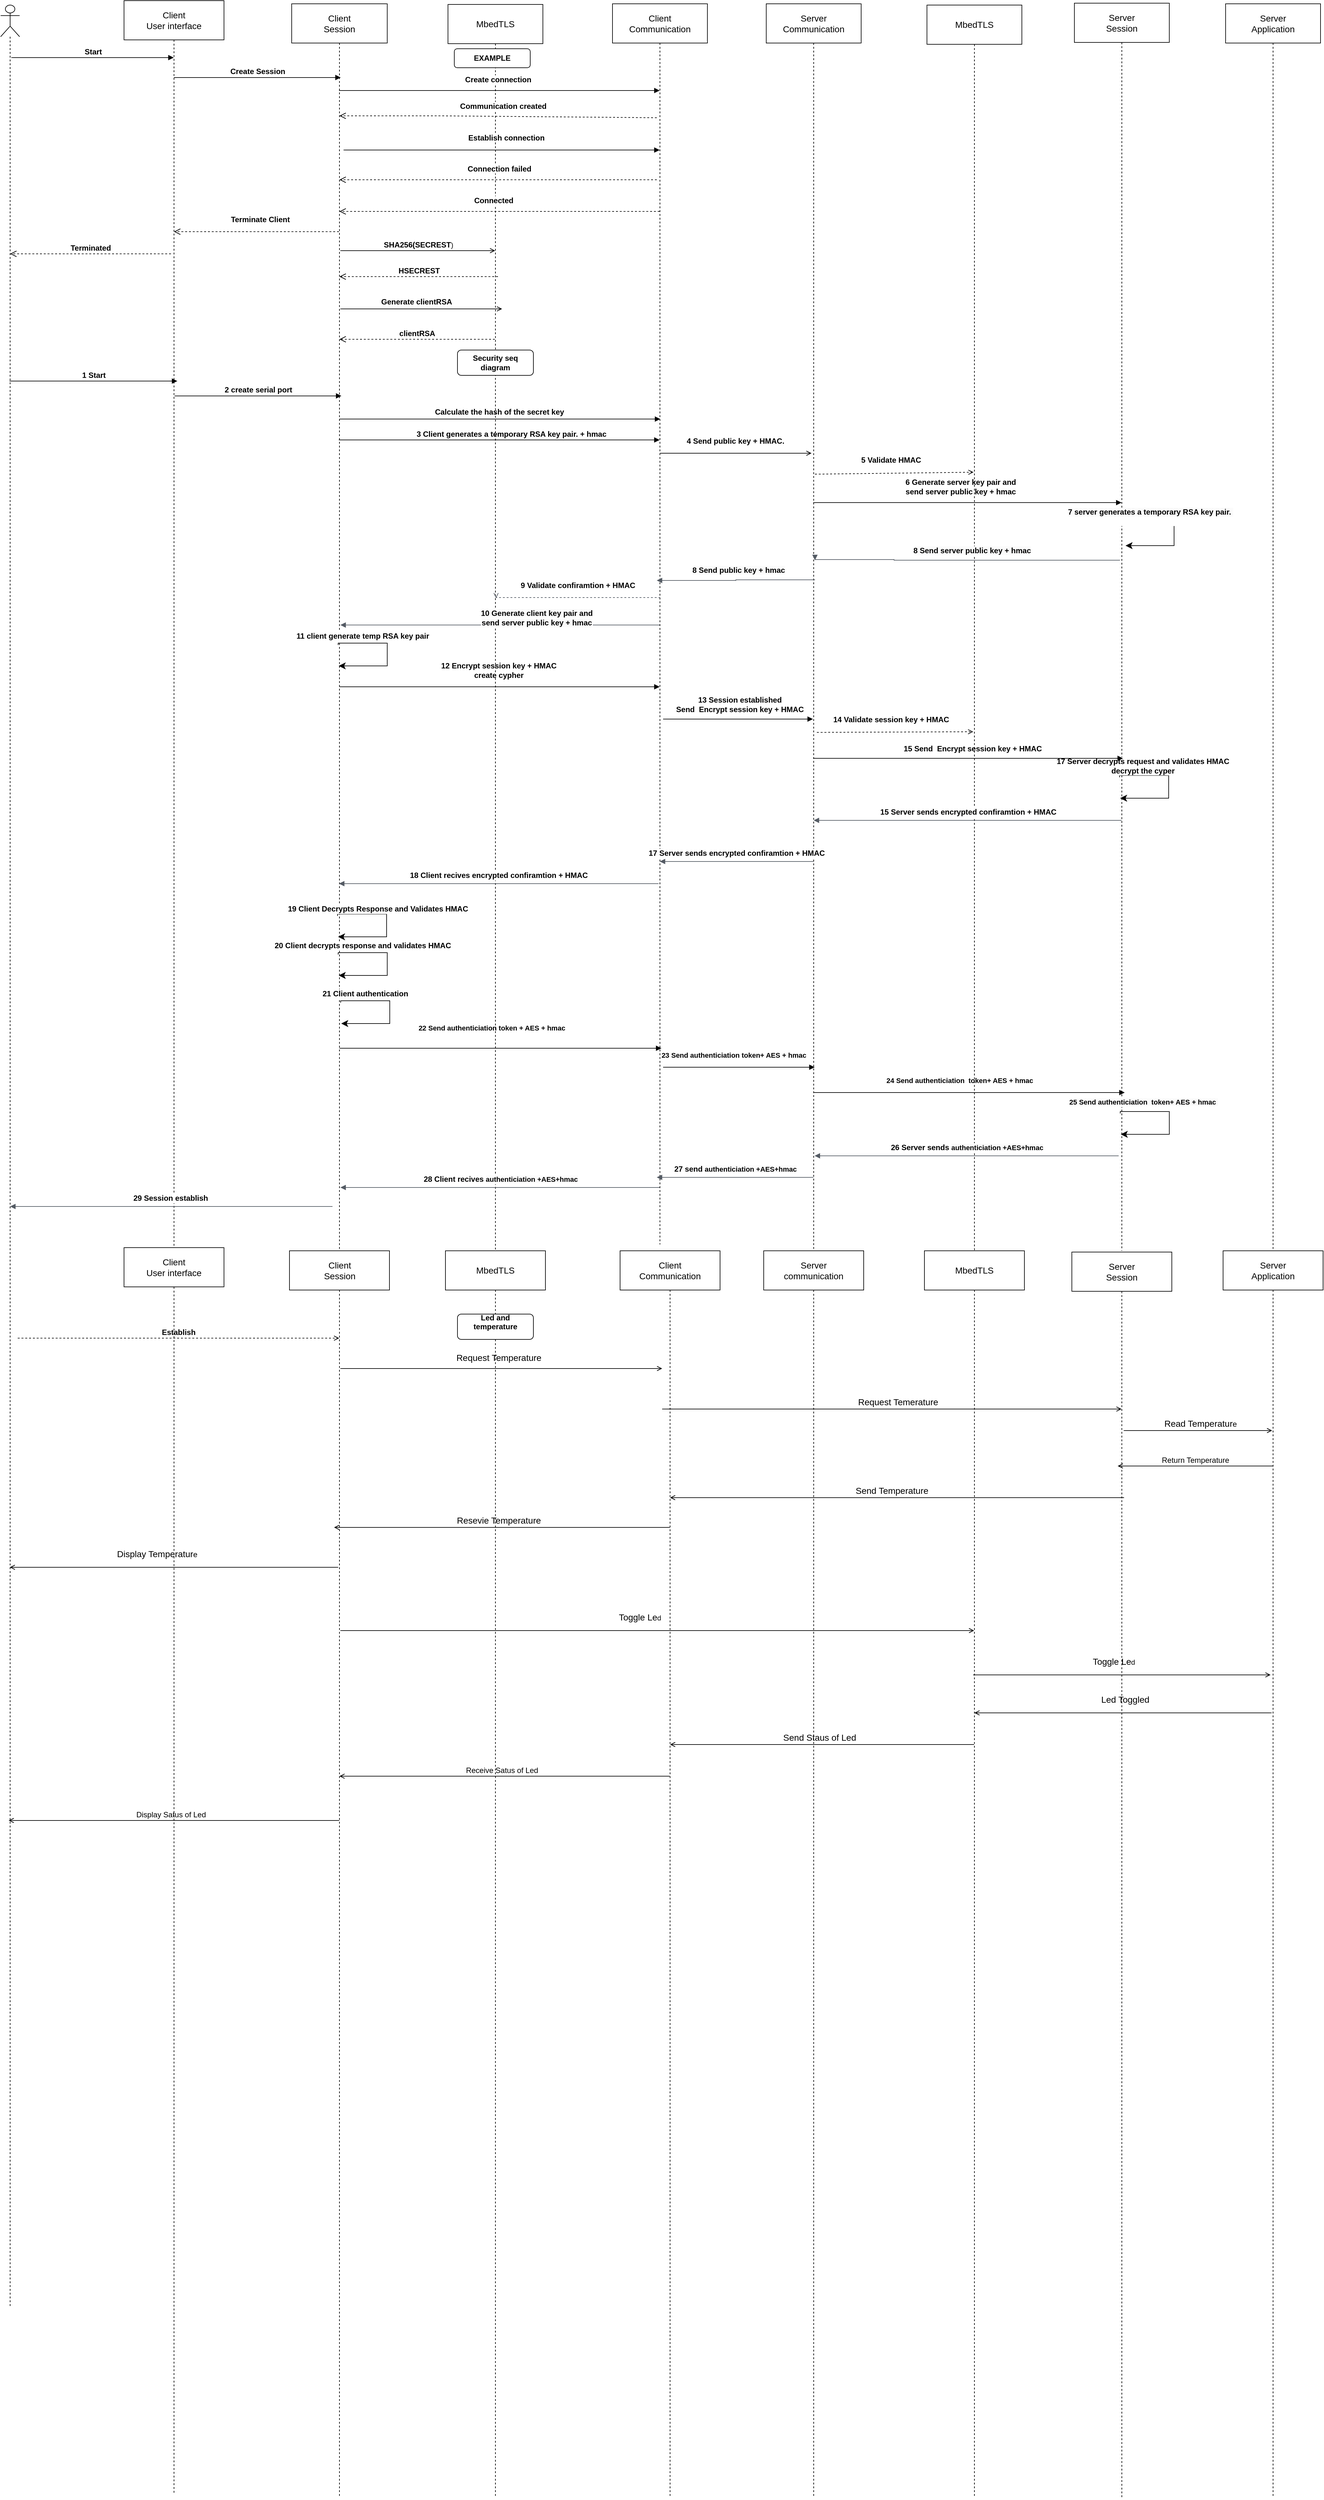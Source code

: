 <mxfile>
    <diagram id="hEeOqorTtUtQZ6ahrq-n" name="Page-1">
        <mxGraphModel dx="4206" dy="1592" grid="1" gridSize="10" guides="1" tooltips="1" connect="1" arrows="1" fold="1" page="1" pageScale="1" pageWidth="850" pageHeight="1100" math="0" shadow="0">
            <root>
                <mxCell id="0"/>
                <mxCell id="1" parent="0"/>
                <mxCell id="319" value="&lt;span style=&quot;font-size: 14px;&quot;&gt;MbedTLS&lt;/span&gt;" style="shape=umlLifeline;perimeter=lifelinePerimeter;whiteSpace=wrap;html=1;container=1;collapsible=0;recursiveResize=0;outlineConnect=0;size=62;" parent="1" vertex="1">
                    <mxGeometry x="670" y="31" width="150" height="1979" as="geometry"/>
                </mxCell>
                <mxCell id="320" value="&lt;b&gt;HSECREST&lt;/b&gt;" style="html=1;verticalAlign=bottom;endArrow=open;dashed=1;endSize=8;fontSize=12;" parent="319" target="345" edge="1">
                    <mxGeometry relative="1" as="geometry">
                        <mxPoint x="79" y="430" as="sourcePoint"/>
                        <mxPoint x="-1" y="430" as="targetPoint"/>
                    </mxGeometry>
                </mxCell>
                <mxCell id="321" value="&lt;b&gt;clientRSA&lt;/b&gt;" style="html=1;verticalAlign=bottom;endArrow=open;dashed=1;endSize=8;fontSize=12;" parent="319" target="345" edge="1">
                    <mxGeometry relative="1" as="geometry">
                        <mxPoint x="74" y="529" as="sourcePoint"/>
                        <mxPoint x="-6" y="529" as="targetPoint"/>
                    </mxGeometry>
                </mxCell>
                <mxCell id="322" value="&lt;b&gt;Security seq&lt;br&gt;diagram&lt;br&gt;&lt;/b&gt;" style="rounded=1;whiteSpace=wrap;html=1;fontSize=12;" parent="319" vertex="1">
                    <mxGeometry x="15" y="546" width="120" height="40" as="geometry"/>
                </mxCell>
                <mxCell id="323" value="&lt;b&gt;EXAMPLE&lt;/b&gt;" style="rounded=1;whiteSpace=wrap;html=1;fontSize=12;" parent="319" vertex="1">
                    <mxGeometry x="10" y="70" width="120" height="30" as="geometry"/>
                </mxCell>
                <mxCell id="324" value="22 Send authenticiation token + AES + hmac&lt;span style=&quot;color: rgba(0, 0, 0, 0); font-family: monospace; font-size: 0px; font-weight: 400; text-align: start;&quot;&gt;%3CmxGraphModel%3E%3Croot%3E%3CmxCell%20id%3D%220%22%2F%3E%3CmxCell%20id%3D%221%22%20parent%3D%220%22%2F%3E%3CmxCell%20id%3D%222%22%20value%3D%2222%20Send%20auth%22%20style%3D%22html%3D1%3BverticalAlign%3Dbottom%3BlabelBackgroundColor%3Dnone%3BendArrow%3Dblock%3BendFill%3D1%3BfontStyle%3D1%3B%22%20edge%3D%221%22%20parent%3D%221%22%3E%3CmxGeometry%20x%3D%22-0.051%22%20y%3D%2210%22%20width%3D%22160%22%20relative%3D%221%22%20as%3D%22geometry%22%3E%3CmxPoint%20x%3D%22487.75%22%20y%3D%221670%22%20as%3D%22sourcePoint%22%2F%3E%3CmxPoint%20x%3D%22988.26%22%20y%3D%221670%22%20as%3D%22targetPoint%22%2F%3E%3CmxPoint%20x%3D%22-1%22%20as%3D%22offset%22%2F%3E%3C%2FmxGeometry%3E%3C%2FmxCell%3E%3C%2Froot%3E%3C%2FmxGraphModel%3E&lt;/span&gt;&lt;span style=&quot;color: rgba(0, 0, 0, 0); font-family: monospace; font-size: 0px; font-weight: 400; text-align: start;&quot;&gt;%3CmxGraphModel%3E%3Croot%3E%3CmxCell%20id%3D%220%22%2F%3E%3CmxCell%20id%3D%221%22%20parent%3D%220%22%2F%3E%3CmxCell%20id%3D%222%22%20value%3D%2222%20Send%20auth%22%20style%3D%22html%3D1%3BverticalAlign%3Dbottom%3BlabelBackgroundColor%3Dnone%3BendArrow%3Dblock%3BendFill%3D1%3BfontStyle%3D1%3B%22%20edge%3D%221%22%20parent%3D%221%22%3E%3CmxGeometry%20x%3D%22-0.051%22%20y%3D%2210%22%20width%3D%22160%22%20relative%3D%221%22%20as%3D%22geometry%22%3E%3CmxPoint%20x%3D%22487.75%22%20y%3D%221670%22%20as%3D%22sourcePoint%22%2F%3E%3CmxPoint%20x%3D%22988.26%22%20y%3D%221670%22%20as%3D%22targetPoint%22%2F%3E%3CmxPoint%20x%3D%22-1%22%20as%3D%22offset%22%2F%3E%3C%2FmxGeometry%3E%3C%2FmxCell%3E%3C%2Froot%3E%3C%2FmxGraphModel%3E&lt;br&gt;eeeeen&lt;br&gt;&lt;/span&gt;" style="html=1;verticalAlign=bottom;labelBackgroundColor=none;endArrow=block;endFill=1;fontStyle=1;" parent="319" source="345" edge="1">
                    <mxGeometry x="-0.051" y="10" width="160" relative="1" as="geometry">
                        <mxPoint x="-163.25" y="1649" as="sourcePoint"/>
                        <mxPoint x="337.26" y="1649" as="targetPoint"/>
                        <mxPoint x="-1" as="offset"/>
                    </mxGeometry>
                </mxCell>
                <mxCell id="325" value="&lt;span style=&quot;font-size: 14px;&quot;&gt;Client&lt;br&gt;Communication&lt;br&gt;&lt;/span&gt;" style="shape=umlLifeline;perimeter=lifelinePerimeter;whiteSpace=wrap;html=1;container=1;collapsible=0;recursiveResize=0;outlineConnect=0;size=62;" parent="1" vertex="1">
                    <mxGeometry x="930" y="30" width="150" height="1960" as="geometry"/>
                </mxCell>
                <mxCell id="326" value="&lt;font style=&quot;font-size: 12px;&quot;&gt;&lt;b&gt;Establish connection&lt;/b&gt;&lt;/font&gt;" style="html=1;verticalAlign=bottom;endArrow=block;" parent="325" target="325" edge="1">
                    <mxGeometry x="0.027" y="10" width="80" relative="1" as="geometry">
                        <mxPoint x="-425" y="231" as="sourcePoint"/>
                        <mxPoint x="70" y="231" as="targetPoint"/>
                        <mxPoint as="offset"/>
                    </mxGeometry>
                </mxCell>
                <mxCell id="327" value="&lt;b&gt;13 Session established&lt;br&gt;Send&amp;nbsp; Encrypt session key + HMAC&lt;/b&gt;" style="html=1;verticalAlign=bottom;labelBackgroundColor=none;endArrow=block;endFill=1;fontSize=12;" parent="325" edge="1">
                    <mxGeometry x="0.024" y="6" width="160" relative="1" as="geometry">
                        <mxPoint x="80" y="1130" as="sourcePoint"/>
                        <mxPoint x="316.75" y="1130" as="targetPoint"/>
                        <mxPoint as="offset"/>
                    </mxGeometry>
                </mxCell>
                <mxCell id="328" value="23 Send authenticiation token+ AES + hmac&amp;nbsp;&lt;span style=&quot;color: rgba(0, 0, 0, 0); font-family: monospace; font-size: 0px; font-weight: 400; text-align: start;&quot;&gt;%3CmxGraphModel%3E%3Croot%3E%3CmxCell%20id%3D%220%22%2F%3E%3CmxCell%20id%3D%221%22%20parent%3D%220%22%2F%3E%3CmxCell%20id%3D%222%22%20value%3D%2222%20Send%20auth%22%20style%3D%22html%3D1%3BverticalAlign%3Dbottom%3BlabelBackgroundColor%3Dnone%3BendArrow%3Dblock%3BendFill%3D1%3BfontStyle%3D1%3B%22%20edge%3D%221%22%20parent%3D%221%22%3E%3CmxGeometry%20x%3D%22-0.051%22%20y%3D%2210%22%20width%3D%22160%22%20relative%3D%221%22%20as%3D%22geometry%22%3E%3CmxPoint%20x%3D%22487.75%22%20y%3D%221670%22%20as%3D%22sourcePoint%22%2F%3E%3CmxPoint%20x%3D%22988.26%22%20y%3D%221670%22%20as%3D%22targetPoint%22%2F%3E%3CmxPoint%20x%3D%22-1%22%20as%3D%22offset%22%2F%3E%3C%2FmxGeometry%3E%3C%2FmxCell%3E%3C%2Froot%3E%3C%2FmxGraphModel%3E&lt;/span&gt;&lt;span style=&quot;color: rgba(0, 0, 0, 0); font-family: monospace; font-size: 0px; font-weight: 400; text-align: start;&quot;&gt;%3CmxGraphModel%3E%3Croot%3E%3CmxCell%20id%3D%220%22%2F%3E%3CmxCell%20id%3D%221%22%20parent%3D%220%22%2F%3E%3CmxCell%20id%3D%222%22%20value%3D%2222%20Send%20auth%22%20style%3D%22html%3D1%3BverticalAlign%3Dbottom%3BlabelBackgroundColor%3Dnone%3BendArrow%3Dblock%3BendFill%3D1%3BfontStyle%3D1%3B%22%20edge%3D%221%22%20parent%3D%221%22%3E%3CmxGeometry%20x%3D%22-0.051%22%20y%3D%2210%22%20width%3D%22160%22%20relative%3D%221%22%20as%3D%22geometry%22%3E%3CmxPoint%20x%3D%22487.75%22%20y%3D%221670%22%20as%3D%22sourcePoint%22%2F%3E%3CmxPoint%20x%3D%22988.26%22%20y%3D%221670%22%20as%3D%22targetPoint%22%2F%3E%3CmxPoint%20x%3D%22-1%22%20as%3D%22offset%22%2F%3E%3C%2FmxGeometry%3E%3C%2FmxCell%3E%3C%2Froot%3E%3C%333332FmxGrannnphModel%3E&lt;/span&gt;" style="html=1;verticalAlign=bottom;labelBackgroundColor=none;endArrow=block;endFill=1;fontStyle=1;" parent="325" edge="1">
                    <mxGeometry x="-0.059" y="10" width="160" relative="1" as="geometry">
                        <mxPoint x="80" y="1680" as="sourcePoint"/>
                        <mxPoint x="319.51" y="1680" as="targetPoint"/>
                        <mxPoint as="offset"/>
                    </mxGeometry>
                </mxCell>
                <mxCell id="329" value="&lt;span style=&quot;font-size: 14px;&quot;&gt;Server&lt;br&gt;Communication&lt;br&gt;&lt;/span&gt;" style="shape=umlLifeline;perimeter=lifelinePerimeter;whiteSpace=wrap;html=1;container=1;collapsible=0;recursiveResize=0;outlineConnect=0;size=62;" parent="1" vertex="1">
                    <mxGeometry x="1173" y="30" width="150" height="1980" as="geometry"/>
                </mxCell>
                <mxCell id="330" value="&lt;b style=&quot;border-color: var(--border-color); color: rgb(0, 0, 0); font-family: Helvetica; font-size: 12px; font-style: normal; font-variant-ligatures: normal; font-variant-caps: normal; letter-spacing: normal; orphans: 2; text-align: center; text-indent: 0px; text-transform: none; widows: 2; word-spacing: 0px; -webkit-text-stroke-width: 0px; background-color: rgb(251, 251, 251); text-decoration-thickness: initial; text-decoration-style: initial; text-decoration-color: initial;&quot;&gt;8 Send public key + hmac&lt;/b&gt;" style="edgeStyle=orthogonalEdgeStyle;html=1;endArrow=none;elbow=vertical;startArrow=block;startFill=1;strokeColor=#545B64;rounded=0;fontSize=12;" parent="329" edge="1">
                    <mxGeometry x="0.033" y="15" width="100" relative="1" as="geometry">
                        <mxPoint x="-173" y="911" as="sourcePoint"/>
                        <mxPoint x="77" y="910" as="targetPoint"/>
                        <mxPoint as="offset"/>
                        <Array as="points">
                            <mxPoint x="-48" y="910"/>
                        </Array>
                    </mxGeometry>
                </mxCell>
                <mxCell id="331" value="&lt;span style=&quot;font-size: 14px;&quot;&gt;MbedTLS&lt;br&gt;&lt;/span&gt;" style="shape=umlLifeline;perimeter=lifelinePerimeter;whiteSpace=wrap;html=1;container=1;collapsible=0;recursiveResize=0;outlineConnect=0;size=62;" parent="1" vertex="1">
                    <mxGeometry x="1427" y="32" width="150" height="1978" as="geometry"/>
                </mxCell>
                <mxCell id="332" value="&lt;b&gt;6 Generate server key pair and &lt;br&gt;send server public key + hmac&lt;/b&gt;" style="html=1;verticalAlign=bottom;labelBackgroundColor=none;endArrow=block;endFill=1;fontSize=12;" parent="331" edge="1">
                    <mxGeometry x="-0.045" y="8" width="160" relative="1" as="geometry">
                        <mxPoint x="-179.676" y="786.002" as="sourcePoint"/>
                        <mxPoint x="307.5" y="786.002" as="targetPoint"/>
                        <mxPoint as="offset"/>
                    </mxGeometry>
                </mxCell>
                <mxCell id="333" value="&lt;b&gt;15 Server sends encrypted confiramtion + HMAC&lt;/b&gt;" style="edgeStyle=orthogonalEdgeStyle;html=1;endArrow=none;elbow=vertical;startArrow=block;startFill=1;strokeColor=#545B64;rounded=0;fontSize=12;" parent="331" target="339" edge="1">
                    <mxGeometry y="13" width="100" relative="1" as="geometry">
                        <mxPoint x="-179" y="1288" as="sourcePoint"/>
                        <mxPoint x="288.5" y="1288.059" as="targetPoint"/>
                        <mxPoint as="offset"/>
                        <Array as="points">
                            <mxPoint x="153" y="1288"/>
                            <mxPoint x="153" y="1288"/>
                        </Array>
                    </mxGeometry>
                </mxCell>
                <mxCell id="334" value="&lt;span style=&quot;font-size: 14px;&quot;&gt;Server&lt;br&gt;Application&lt;br&gt;&lt;/span&gt;" style="shape=umlLifeline;perimeter=lifelinePerimeter;whiteSpace=wrap;html=1;container=1;collapsible=0;recursiveResize=0;outlineConnect=0;size=62;" parent="1" vertex="1">
                    <mxGeometry x="1899" y="30" width="150" height="1970" as="geometry"/>
                </mxCell>
                <mxCell id="335" value="&lt;font style=&quot;font-size: 12px;&quot;&gt;&lt;b&gt;Communication created&lt;/b&gt;&lt;/font&gt;" style="html=1;verticalAlign=bottom;endArrow=open;dashed=1;endSize=8;" parent="1" target="345" edge="1">
                    <mxGeometry x="-0.028" y="-7" relative="1" as="geometry">
                        <mxPoint x="1000.0" y="210" as="sourcePoint"/>
                        <mxPoint x="500.25" y="207" as="targetPoint"/>
                        <Array as="points">
                            <mxPoint x="660" y="207"/>
                        </Array>
                        <mxPoint as="offset"/>
                    </mxGeometry>
                </mxCell>
                <mxCell id="336" value="&lt;font style=&quot;font-size: 12px;&quot;&gt;&lt;b&gt;Connected&lt;/b&gt;&lt;/font&gt;" style="html=1;verticalAlign=bottom;endArrow=open;dashed=1;endSize=8;" parent="1" source="325" target="345" edge="1">
                    <mxGeometry x="0.037" y="-8" relative="1" as="geometry">
                        <mxPoint x="1217" y="358" as="sourcePoint"/>
                        <mxPoint x="496.75" y="358" as="targetPoint"/>
                        <Array as="points">
                            <mxPoint x="665.19" y="358"/>
                        </Array>
                        <mxPoint as="offset"/>
                    </mxGeometry>
                </mxCell>
                <mxCell id="337" value="" style="shape=umlLifeline;participant=umlActor;perimeter=lifelinePerimeter;whiteSpace=wrap;html=1;container=1;collapsible=0;recursiveResize=0;verticalAlign=top;spacingTop=36;outlineConnect=0;size=50;" parent="1" vertex="1">
                    <mxGeometry x="-37" y="32" width="30" height="3638" as="geometry"/>
                </mxCell>
                <mxCell id="338" value="&lt;font style=&quot;font-size: 12px;&quot;&gt;&lt;b&gt;Create connection&lt;/b&gt;&lt;/font&gt;" style="html=1;verticalAlign=bottom;endArrow=block;" parent="1" edge="1">
                    <mxGeometry x="-0.007" y="8" width="80" relative="1" as="geometry">
                        <mxPoint x="497.824" y="167" as="sourcePoint"/>
                        <mxPoint x="1004.5" y="167" as="targetPoint"/>
                        <mxPoint as="offset"/>
                    </mxGeometry>
                </mxCell>
                <mxCell id="339" value="&lt;span style=&quot;font-size: 14px;&quot;&gt;Server&lt;br&gt;Session&lt;br&gt;&lt;/span&gt;" style="shape=umlLifeline;perimeter=lifelinePerimeter;whiteSpace=wrap;html=1;container=1;collapsible=0;recursiveResize=0;outlineConnect=0;size=62;" parent="1" vertex="1">
                    <mxGeometry x="1660" y="29" width="150" height="1971" as="geometry"/>
                </mxCell>
                <mxCell id="340" value="&lt;b style=&quot;border-color: var(--border-color); background-color: rgb(251, 251, 251);&quot;&gt;7 server generates a temporary RSA key pair.&amp;nbsp;&lt;br&gt;&lt;br&gt;&lt;/b&gt;" style="edgeStyle=segmentEdgeStyle;endArrow=classic;html=1;curved=0;rounded=0;endSize=8;startSize=8;fontSize=12;exitX=0.523;exitY=0.848;exitDx=0;exitDy=0;exitPerimeter=0;" parent="339" edge="1">
                    <mxGeometry x="-0.555" y="10" width="50" height="50" relative="1" as="geometry">
                        <mxPoint x="80.0" y="824.036" as="sourcePoint"/>
                        <mxPoint x="80.874" y="857" as="targetPoint"/>
                        <Array as="points">
                            <mxPoint x="80.55" y="821"/>
                            <mxPoint x="157.55" y="821"/>
                            <mxPoint x="157.55" y="857"/>
                        </Array>
                        <mxPoint as="offset"/>
                    </mxGeometry>
                </mxCell>
                <mxCell id="341" value="&lt;b&gt;17 Server decrypts request and validates HMAC&lt;br&gt;decrypt the cyper&lt;br&gt;&lt;/b&gt;" style="edgeStyle=segmentEdgeStyle;endArrow=classic;html=1;curved=0;rounded=0;endSize=8;startSize=8;fontSize=12;exitX=0.523;exitY=0.848;exitDx=0;exitDy=0;exitPerimeter=0;" parent="339" edge="1">
                    <mxGeometry x="-0.591" y="15" width="50" height="50" relative="1" as="geometry">
                        <mxPoint x="71.45" y="1223.036" as="sourcePoint"/>
                        <mxPoint x="72.324" y="1256" as="targetPoint"/>
                        <Array as="points">
                            <mxPoint x="72" y="1220"/>
                            <mxPoint x="149" y="1220"/>
                            <mxPoint x="149" y="1256"/>
                        </Array>
                        <mxPoint as="offset"/>
                    </mxGeometry>
                </mxCell>
                <mxCell id="342" value="24 Send authenticiation&amp;nbsp; token+ AES + hmac&amp;nbsp;&lt;span style=&quot;color: rgba(0, 0, 0, 0); font-family: monospace; font-size: 0px; font-weight: 400; text-align: start;&quot;&gt;%3CmxGraphModel%3E%3Croot%3E%3CmxCell%20id%3D%220%22%2F%3E%3CmxCell%20id%3D%221%22%20parent%3D%220%22%2F%3E%3CmxCell%20id%3D%222%22%20value%3D%2222%20Send%20auth%22%20style%3D%22html%3D1%3BverticalAlign%3Dbottom%3BlabelBackgroundColor%3Dnone%3BendArrow%3Dblock%3BendFill%3D1%3BfontStyle%3D1%3B%22%20edge%3D%221%22%20parent%3D%221%22%3E%3CmxGeometry%20x%3D%22-0.051%22%20y%3D%2210%22%20width%3D%22160%22%20relative%3D%221%22%20as%3D%22geometry%22%3E%3CmxPoint%20x%3D%22487.75%22%20y%3D%221670%22%20as%3D%22sourcePoint%22%2F%3E%3CmxPoint%20x%3D%22988.26%22%20y%3D%221670%22%20as%3D%22targetPoint%22%2F%3E%3CmxPoint%20x%3D%22-1%22%20as%3D%22offset%22%2F%3E%3C%2FmxGeometry%3E%3C%2FmxCell%3E%3C%2Froot%3E%3C%2FmxGraphModel%3E&lt;/span&gt;&lt;span style=&quot;color: rgba(0, 0, 0, 0); font-family: monospace; font-size: 0px; font-weight: 400; text-align: start;&quot;&gt;%3CmxGraphModel%3E%3Croot%3E%3CmxCell%20id%3D%220%22%2F%3E%3CmxCell%20id%3D%221%22%20parent%3D%220%22%2F%3E%3CmxCell%20id%3D%222%22%20value%3D%2222%20Send%20auth%22%20style%3D%22html%3D1%3BverticalAlign%3Dbottom%3BlabelBackgroundColor%3Dnone%3BendArrow%3Dblock%3BendFill%3D1%3BfontStyle%3D1%3B%22%20edge%3D%221%22%20parent%3D%221%22%3E%3CmxGeometry%20x%3D%22-0.051%22%20y%3D%2210%22%20width%3D%22160%22%20relative%3D%221%22%20as%3D%22geometry%22%3E%3CmxPoint%20x%3D%22487.75%22%20y%3D%221670%22%20as%3D%22sourcePoint%22%2F%3E%3CmxPoint%20x%3D%22988.26%22%20y%3D%221670%22%20as%3D%22targetPoint%22%2F%3E%3CmxPoint%20x%3D%22-1%22%20as%3D%22offset%22%2F%3E%3C%2FmxGeometry%3E%3C%2FmxCell%3E%3C%2Froot%3E%3C%33333442FmxGraphModel%3E&lt;/span&gt;" style="html=1;verticalAlign=bottom;labelBackgroundColor=none;endArrow=block;endFill=1;fontStyle=1;" parent="339" source="329" edge="1">
                    <mxGeometry x="-0.051" y="10" width="160" relative="1" as="geometry">
                        <mxPoint x="-160" y="1721" as="sourcePoint"/>
                        <mxPoint x="79.51" y="1721" as="targetPoint"/>
                        <mxPoint x="-1" as="offset"/>
                    </mxGeometry>
                </mxCell>
                <mxCell id="343" value="&lt;font style=&quot;font-size: 12px;&quot;&gt;&lt;b&gt;Connection failed&lt;/b&gt;&lt;/font&gt;" style="html=1;verticalAlign=bottom;endArrow=open;dashed=1;endSize=8;" parent="1" target="345" edge="1">
                    <mxGeometry x="-0.004" y="-8" relative="1" as="geometry">
                        <mxPoint x="1000.0" y="308" as="sourcePoint"/>
                        <mxPoint x="520" y="310" as="targetPoint"/>
                        <Array as="points">
                            <mxPoint x="761.19" y="308"/>
                        </Array>
                        <mxPoint as="offset"/>
                    </mxGeometry>
                </mxCell>
                <mxCell id="344" value="" style="text;strokeColor=none;fillColor=none;align=left;verticalAlign=middle;spacingTop=-1;spacingLeft=4;spacingRight=4;rotatable=0;labelPosition=right;points=[];portConstraint=eastwest;" parent="1" vertex="1">
                    <mxGeometry x="1790" y="90" width="20" height="14" as="geometry"/>
                </mxCell>
                <mxCell id="345" value="&lt;font style=&quot;font-size: 14px;&quot;&gt;Client&lt;br&gt;Session&lt;/font&gt;" style="shape=umlLifeline;perimeter=lifelinePerimeter;whiteSpace=wrap;html=1;container=1;collapsible=0;recursiveResize=0;outlineConnect=0;size=62;" parent="1" vertex="1">
                    <mxGeometry x="423" y="30" width="151" height="1970" as="geometry"/>
                </mxCell>
                <mxCell id="346" value="&lt;font style=&quot;font-size: 12px;&quot;&gt;&lt;b&gt;Create Session&lt;/b&gt;&lt;/font&gt;" style="html=1;verticalAlign=bottom;endArrow=block;" parent="345" source="353" edge="1">
                    <mxGeometry width="80" relative="1" as="geometry">
                        <mxPoint x="-117" y="116.478" as="sourcePoint"/>
                        <mxPoint x="77.5" y="116.478" as="targetPoint"/>
                    </mxGeometry>
                </mxCell>
                <mxCell id="347" value="&lt;font style=&quot;font-size: 12px;&quot;&gt;&lt;b&gt;Terminate Client&lt;/b&gt;&lt;/font&gt;" style="html=1;verticalAlign=bottom;endArrow=open;dashed=1;endSize=8;" parent="345" target="353" edge="1">
                    <mxGeometry x="-0.04" y="-10" relative="1" as="geometry">
                        <mxPoint x="74.68" y="359.999" as="sourcePoint"/>
                        <mxPoint x="-197.996" y="359.999" as="targetPoint"/>
                        <Array as="points"/>
                        <mxPoint as="offset"/>
                    </mxGeometry>
                </mxCell>
                <mxCell id="348" value="&lt;b&gt;19 Client Decrypts Response and Validates HMAC&lt;/b&gt;" style="edgeStyle=segmentEdgeStyle;endArrow=classic;html=1;curved=0;rounded=0;endSize=8;startSize=8;fontSize=12;exitX=0.523;exitY=0.848;exitDx=0;exitDy=0;exitPerimeter=0;" parent="345" edge="1">
                    <mxGeometry x="-0.311" y="8" width="50" height="50" relative="1" as="geometry">
                        <mxPoint x="72.45" y="1441.036" as="sourcePoint"/>
                        <mxPoint x="73.324" y="1474" as="targetPoint"/>
                        <Array as="points">
                            <mxPoint x="73.0" y="1438"/>
                            <mxPoint x="150.0" y="1438"/>
                            <mxPoint x="150.0" y="1474"/>
                        </Array>
                        <mxPoint as="offset"/>
                    </mxGeometry>
                </mxCell>
                <mxCell id="349" value="&lt;b&gt;20 Client decrypts response and validates HMAC&lt;/b&gt;" style="edgeStyle=segmentEdgeStyle;endArrow=classic;html=1;curved=0;rounded=0;endSize=8;startSize=8;fontSize=12;exitX=0.523;exitY=0.848;exitDx=0;exitDy=0;exitPerimeter=0;" parent="345" edge="1">
                    <mxGeometry x="-0.569" y="11" width="50" height="50" relative="1" as="geometry">
                        <mxPoint x="73.45" y="1502.036" as="sourcePoint"/>
                        <mxPoint x="74.324" y="1535" as="targetPoint"/>
                        <Array as="points">
                            <mxPoint x="74.0" y="1499"/>
                            <mxPoint x="151.0" y="1499"/>
                            <mxPoint x="151.0" y="1535"/>
                        </Array>
                        <mxPoint as="offset"/>
                    </mxGeometry>
                </mxCell>
                <mxCell id="350" value="&lt;font style=&quot;font-size: 12px;&quot;&gt;&lt;b&gt;SHA256(SECREST&lt;/b&gt;&lt;/font&gt;)" style="html=1;verticalAlign=bottom;labelBackgroundColor=none;endArrow=open;endFill=0;" parent="345" target="319" edge="1">
                    <mxGeometry width="160" relative="1" as="geometry">
                        <mxPoint x="77" y="390" as="sourcePoint"/>
                        <mxPoint x="327" y="390" as="targetPoint"/>
                    </mxGeometry>
                </mxCell>
                <mxCell id="351" value="&lt;b&gt;Generate clientRSA&lt;/b&gt;" style="html=1;verticalAlign=bottom;labelBackgroundColor=none;endArrow=open;endFill=0;fontSize=12;" parent="345" edge="1">
                    <mxGeometry x="-0.061" y="2" width="160" relative="1" as="geometry">
                        <mxPoint x="77" y="482" as="sourcePoint"/>
                        <mxPoint x="332.5" y="482" as="targetPoint"/>
                        <mxPoint as="offset"/>
                    </mxGeometry>
                </mxCell>
                <mxCell id="352" value="&lt;b&gt;11 client generate temp RSA key pair&lt;/b&gt;" style="edgeStyle=segmentEdgeStyle;endArrow=classic;html=1;curved=0;rounded=0;endSize=8;startSize=8;fontSize=12;exitX=0.523;exitY=0.848;exitDx=0;exitDy=0;exitPerimeter=0;" parent="345" edge="1">
                    <mxGeometry x="-0.569" y="11" width="50" height="50" relative="1" as="geometry">
                        <mxPoint x="73.45" y="1013.036" as="sourcePoint"/>
                        <mxPoint x="74.324" y="1046" as="targetPoint"/>
                        <Array as="points">
                            <mxPoint x="74.0" y="1010"/>
                            <mxPoint x="151" y="1010"/>
                            <mxPoint x="151" y="1046"/>
                        </Array>
                        <mxPoint as="offset"/>
                    </mxGeometry>
                </mxCell>
                <mxCell id="353" value="&lt;font style=&quot;font-size: 14px;&quot;&gt;Client&lt;br&gt;User interface&lt;br&gt;&lt;/font&gt;" style="shape=umlLifeline;perimeter=lifelinePerimeter;whiteSpace=wrap;html=1;container=1;collapsible=0;recursiveResize=0;outlineConnect=0;size=62;" parent="1" vertex="1">
                    <mxGeometry x="158" y="25" width="158" height="1970" as="geometry"/>
                </mxCell>
                <mxCell id="354" value="&lt;font style=&quot;font-size: 12px;&quot;&gt;&lt;b&gt;Start&lt;/b&gt;&lt;/font&gt;" style="html=1;verticalAlign=bottom;endArrow=block;" parent="353" edge="1">
                    <mxGeometry width="80" relative="1" as="geometry">
                        <mxPoint x="-178" y="90" as="sourcePoint"/>
                        <mxPoint x="78.5" y="90.0" as="targetPoint"/>
                    </mxGeometry>
                </mxCell>
                <mxCell id="355" value="&lt;font style=&quot;font-size: 12px;&quot;&gt;&lt;b&gt;Terminated&lt;/b&gt;&lt;/font&gt;" style="html=1;verticalAlign=bottom;endArrow=open;dashed=1;endSize=8;" parent="353" target="337" edge="1">
                    <mxGeometry relative="1" as="geometry">
                        <mxPoint x="74.18" y="400" as="sourcePoint"/>
                        <mxPoint x="-168" y="400" as="targetPoint"/>
                        <Array as="points"/>
                    </mxGeometry>
                </mxCell>
                <mxCell id="356" value="&lt;span style=&quot;font-size: 12px;&quot;&gt;&lt;b&gt;1 Start&lt;/b&gt;&lt;/span&gt;" style="html=1;verticalAlign=bottom;endArrow=block;" parent="353" edge="1">
                    <mxGeometry width="80" relative="1" as="geometry">
                        <mxPoint x="-180.929" y="601.0" as="sourcePoint"/>
                        <mxPoint x="84.18" y="601.0" as="targetPoint"/>
                    </mxGeometry>
                </mxCell>
                <mxCell id="357" value="&lt;b&gt;9 Validate confiramtion + HMAC&lt;/b&gt;" style="edgeStyle=orthogonalEdgeStyle;html=1;endArrow=none;elbow=vertical;startArrow=open;startFill=0;strokeColor=#545B64;rounded=0;fontSize=12;dashed=1;" parent="1" edge="1">
                    <mxGeometry y="19" width="100" relative="1" as="geometry">
                        <mxPoint x="746" y="969" as="sourcePoint"/>
                        <mxPoint x="1005.25" y="968" as="targetPoint"/>
                        <mxPoint as="offset"/>
                        <Array as="points">
                            <mxPoint x="843.75" y="968"/>
                            <mxPoint x="843.75" y="968"/>
                        </Array>
                    </mxGeometry>
                </mxCell>
                <mxCell id="358" value="&lt;b style=&quot;border-color: var(--border-color); background-color: rgb(251, 251, 251);&quot;&gt;10 Generate client key pair and&lt;br style=&quot;border-color: var(--border-color);&quot;&gt;send server public key + hmac&lt;/b&gt;" style="edgeStyle=orthogonalEdgeStyle;html=1;endArrow=none;elbow=vertical;startArrow=block;startFill=1;strokeColor=#545B64;rounded=0;fontSize=12;" parent="1" target="325" edge="1">
                    <mxGeometry x="0.229" y="11" width="100" relative="1" as="geometry">
                        <mxPoint x="500.004" y="1011.38" as="sourcePoint"/>
                        <mxPoint x="980" y="1007" as="targetPoint"/>
                        <mxPoint as="offset"/>
                        <Array as="points">
                            <mxPoint x="930" y="1011"/>
                            <mxPoint x="930" y="1011"/>
                        </Array>
                    </mxGeometry>
                </mxCell>
                <mxCell id="359" value="&lt;span style=&quot;font-size: 12px;&quot;&gt;&lt;b&gt;2 create serial port&lt;/b&gt;&lt;/span&gt;" style="html=1;verticalAlign=bottom;endArrow=block;" parent="1" edge="1">
                    <mxGeometry x="0.004" width="80" relative="1" as="geometry">
                        <mxPoint x="237.962" y="649.478" as="sourcePoint"/>
                        <mxPoint x="501.5" y="649.478" as="targetPoint"/>
                        <mxPoint as="offset"/>
                    </mxGeometry>
                </mxCell>
                <mxCell id="360" value="&lt;blockquote style=&quot;margin: 0 0 0 40px; border: none; padding: 0px;&quot;&gt;&lt;blockquote style=&quot;margin: 0 0 0 40px; border: none; padding: 0px;&quot;&gt;&lt;blockquote style=&quot;margin: 0 0 0 40px; border: none; padding: 0px;&quot;&gt;&lt;blockquote style=&quot;margin: 0 0 0 40px; border: none; padding: 0px;&quot;&gt;&lt;font style=&quot;font-size: 12px;&quot;&gt;3 Client generates a temporary RSA key pair. + hmac&lt;/font&gt;&lt;/blockquote&gt;&lt;/blockquote&gt;&lt;/blockquote&gt;&lt;/blockquote&gt;" style="html=1;verticalAlign=bottom;labelBackgroundColor=none;endArrow=block;endFill=1;fontStyle=1;" parent="1" edge="1">
                    <mxGeometry x="-0.24" width="160" relative="1" as="geometry">
                        <mxPoint x="497.462" y="719.0" as="sourcePoint"/>
                        <mxPoint x="1004.5" y="719.0" as="targetPoint"/>
                        <mxPoint as="offset"/>
                    </mxGeometry>
                </mxCell>
                <mxCell id="361" value="&lt;b&gt;4 Send public key + HMAC.&lt;/b&gt;" style="html=1;verticalAlign=bottom;labelBackgroundColor=none;endArrow=open;endFill=0;fontSize=12;" parent="1" source="325" edge="1">
                    <mxGeometry x="-0.009" y="10" width="160" relative="1" as="geometry">
                        <mxPoint x="740" y="740" as="sourcePoint"/>
                        <mxPoint x="1244.5" y="740.0" as="targetPoint"/>
                        <mxPoint as="offset"/>
                    </mxGeometry>
                </mxCell>
                <mxCell id="362" value="&lt;b&gt;5 Validate HMAC&lt;/b&gt;" style="html=1;verticalAlign=bottom;labelBackgroundColor=none;endArrow=open;endFill=0;fontSize=12;dashed=1;" parent="1" edge="1">
                    <mxGeometry x="-0.041" y="12" width="160" relative="1" as="geometry">
                        <mxPoint x="1250" y="773.09" as="sourcePoint"/>
                        <mxPoint x="1500.5" y="770" as="targetPoint"/>
                        <mxPoint as="offset"/>
                    </mxGeometry>
                </mxCell>
                <mxCell id="363" value="&lt;b style=&quot;border-color: var(--border-color); color: rgb(0, 0, 0); font-family: Helvetica; font-size: 12px; font-style: normal; font-variant-ligatures: normal; font-variant-caps: normal; letter-spacing: normal; orphans: 2; text-align: center; text-indent: 0px; text-transform: none; widows: 2; word-spacing: 0px; -webkit-text-stroke-width: 0px; background-color: rgb(251, 251, 251); text-decoration-thickness: initial; text-decoration-style: initial; text-decoration-color: initial;&quot;&gt;8 Send server public key + hmac&lt;/b&gt;" style="edgeStyle=orthogonalEdgeStyle;html=1;endArrow=none;elbow=vertical;startArrow=block;startFill=1;strokeColor=#545B64;rounded=0;fontSize=12;" parent="1" edge="1">
                    <mxGeometry x="0.033" y="15" width="100" relative="1" as="geometry">
                        <mxPoint x="1250" y="909" as="sourcePoint"/>
                        <mxPoint x="1732" y="909" as="targetPoint"/>
                        <mxPoint as="offset"/>
                        <Array as="points">
                            <mxPoint x="1375" y="908"/>
                        </Array>
                    </mxGeometry>
                </mxCell>
                <mxCell id="364" value="&lt;b&gt;12 Encrypt session key + HMAC&lt;br&gt;create cypher&lt;br&gt;&lt;/b&gt;" style="html=1;verticalAlign=bottom;labelBackgroundColor=none;endArrow=block;endFill=1;fontSize=12;" parent="1" source="345" edge="1">
                    <mxGeometry x="-0.005" y="9" width="160" relative="1" as="geometry">
                        <mxPoint x="540" y="1109" as="sourcePoint"/>
                        <mxPoint x="1004.5" y="1109" as="targetPoint"/>
                        <mxPoint as="offset"/>
                    </mxGeometry>
                </mxCell>
                <mxCell id="365" value="&lt;b&gt;15 Send&amp;nbsp; Encrypt session key + HMAC&lt;/b&gt;" style="html=1;verticalAlign=bottom;labelBackgroundColor=none;endArrow=block;endFill=1;fontSize=12;" parent="1" edge="1">
                    <mxGeometry x="0.027" y="6" width="160" relative="1" as="geometry">
                        <mxPoint x="1247.25" y="1222" as="sourcePoint"/>
                        <mxPoint x="1736.75" y="1222" as="targetPoint"/>
                        <mxPoint as="offset"/>
                    </mxGeometry>
                </mxCell>
                <mxCell id="366" value="&lt;font style=&quot;font-size: 12px;&quot;&gt;&lt;b&gt;14 Validate session key + HMAC&lt;/b&gt;&lt;/font&gt;" style="html=1;verticalAlign=bottom;labelBackgroundColor=none;endArrow=open;endFill=0;dashed=1;" parent="1" edge="1">
                    <mxGeometry x="-0.052" y="11" width="160" relative="1" as="geometry">
                        <mxPoint x="1253" y="1181" as="sourcePoint"/>
                        <mxPoint x="1500" y="1180" as="targetPoint"/>
                        <mxPoint as="offset"/>
                    </mxGeometry>
                </mxCell>
                <mxCell id="367" value="&lt;b&gt;17 Server sends encrypted confiramtion + HMAC&lt;/b&gt;" style="edgeStyle=orthogonalEdgeStyle;html=1;endArrow=none;elbow=vertical;startArrow=block;startFill=1;strokeColor=#545B64;rounded=0;fontSize=12;" parent="1" target="329" edge="1">
                    <mxGeometry y="13" width="100" relative="1" as="geometry">
                        <mxPoint x="1004.75" y="1385" as="sourcePoint"/>
                        <mxPoint x="1491.25" y="1385" as="targetPoint"/>
                        <mxPoint as="offset"/>
                        <Array as="points">
                            <mxPoint x="1160" y="1385"/>
                            <mxPoint x="1160" y="1385"/>
                        </Array>
                    </mxGeometry>
                </mxCell>
                <mxCell id="368" value="&lt;b&gt;18 Client recives encrypted confiramtion + HMAC&lt;/b&gt;" style="edgeStyle=orthogonalEdgeStyle;html=1;endArrow=none;elbow=vertical;startArrow=block;startFill=1;strokeColor=#545B64;rounded=0;fontSize=12;" parent="1" edge="1">
                    <mxGeometry y="13" width="100" relative="1" as="geometry">
                        <mxPoint x="497.75" y="1420" as="sourcePoint"/>
                        <mxPoint x="1002.75" y="1420" as="targetPoint"/>
                        <mxPoint as="offset"/>
                        <Array as="points">
                            <mxPoint x="660" y="1420"/>
                            <mxPoint x="660" y="1420"/>
                        </Array>
                    </mxGeometry>
                </mxCell>
                <mxCell id="369" value="&lt;b&gt;21 Client authentication&lt;/b&gt;" style="edgeStyle=segmentEdgeStyle;endArrow=classic;html=1;curved=0;rounded=0;endSize=8;startSize=8;fontSize=12;exitX=0.523;exitY=0.848;exitDx=0;exitDy=0;exitPerimeter=0;" parent="1" edge="1">
                    <mxGeometry x="-0.573" y="11" width="50" height="50" relative="1" as="geometry">
                        <mxPoint x="500.45" y="1608.036" as="sourcePoint"/>
                        <mxPoint x="501.324" y="1641" as="targetPoint"/>
                        <Array as="points">
                            <mxPoint x="501.0" y="1605"/>
                            <mxPoint x="578" y="1605"/>
                            <mxPoint x="578" y="1641"/>
                        </Array>
                        <mxPoint as="offset"/>
                    </mxGeometry>
                </mxCell>
                <mxCell id="370" value="&lt;span style=&quot;font-size: 11px; font-weight: 700; background-color: rgb(251, 251, 251);&quot;&gt;25 Send authenticiation&amp;nbsp; token+ AES + hmac&amp;nbsp;&lt;/span&gt;&lt;span style=&quot;border-color: var(--border-color); background-color: rgb(251, 251, 251); color: rgba(0, 0, 0, 0); font-family: monospace; font-size: 0px; text-align: start;&quot;&gt;%3CmxGraphModel%3E%3Croot%3E%3CmxCell%20id%3D%220%22%2F%3E%3CmxCell%20id%3D%221%22%20parent%3D%220%22%2F%3E%3CmxCell%20id%3D%222%22%20value%3D%2222%20Send%20auth%22%20style%3D%22html%3D1%3BverticalAlign%3Dbottom%3BlabelBackgroundColor%3Dnone%3BendArrow%3Dblock%3BendFill%3D1%3BfontStyle%3D1%3B%22%20edge%3D%221%22%20parent%3D%221%22%3E%3CmxGeometry%20x%3D%22-0.051%22%20y%3D%2210%22%20width%3D%22160%22%20relative%3D%221%22%20as%3D%22geometry%22%3E%3CmxPoint%20x%3D%22487.75%22%20y%3D%221670%22%20as%3D%22sourcePoint%22%2F%3E%3CmxPoint%20x%3D%22988.26%22%20y%3D%221670%22%20as%3D%22targetPoint%22%2F%3E%3CmxPoint%20x%3D%22-1%22%20as%3D%22offset%22%2F%3E%3C%2FmxGeometry%3E%3C%2FmxCell%3E%3C%2Froot%3E%3C%2FmxGraphModel%3E&lt;/span&gt;&lt;span style=&quot;border-color: var(--border-color); background-color: rgb(251, 251, 251); color: rgba(0, 0, 0, 0); font-family: monospace; font-size: 0px; text-align: start;&quot;&gt;%3CmxGraphModel%3E%3Croot%3E%3CmxCell%20id%3D%220%22%2F%3E%3CmxCell%20id%3D%221%22%20parent%3D%220%22%2F%3E%3CmxCell%20id%3D%222%22%20value%3D%2222%20Send%20auth%22%20style%3D%22html%3D1%3BverticalAlign%3Dbottom%3BlabelBackgroundColor%3Dnone%3BendArrow%3Dblock%3BendFill%3D1%3BfontStyle%3D1%3B%22%20edge%3D%221%22%20parent%3D%221%22%3E%3CmxGeometry%20x%3D%22-0.051%22%20y%3D%2210%22%20width%3D%22160%22%20relative%3D%221%22%20as%3D%22geometry%22%3E%3CmxPoint%20x%3D%22487.75%22%20y%3D%221670%22%20as%3D%22sourcePoint%22%2F%3E%3CmxPoint%20x%3D%22988.26%22%20y%3D%221670%22%20as%3D%22targetPoint%22%2F%3E%3CmxPoint%20x%3D%22-1%22%20as%3D%22offset%22%2F%3E%3C%2FmxGeometry%3E%3C%2FmxCell%3E%3C%2Froot%3E%3C%33333442FmxGraphModel%3E&lt;/span&gt;" style="edgeStyle=segmentEdgeStyle;endArrow=classic;html=1;curved=0;rounded=0;endSize=8;startSize=8;fontSize=12;exitX=0.523;exitY=0.848;exitDx=0;exitDy=0;exitPerimeter=0;" parent="1" edge="1">
                    <mxGeometry x="-0.586" y="15" width="50" height="50" relative="1" as="geometry">
                        <mxPoint x="1732.45" y="1783.036" as="sourcePoint"/>
                        <mxPoint x="1733.324" y="1816" as="targetPoint"/>
                        <Array as="points">
                            <mxPoint x="1733" y="1780"/>
                            <mxPoint x="1810" y="1780"/>
                            <mxPoint x="1810" y="1816"/>
                        </Array>
                        <mxPoint as="offset"/>
                    </mxGeometry>
                </mxCell>
                <mxCell id="371" value="&lt;b&gt;26 Server sends&amp;nbsp;&lt;/b&gt;&lt;span style=&quot;font-size: 11px; font-weight: 700; background-color: rgb(251, 251, 251);&quot;&gt;authenticiation +AES+hmac&lt;/span&gt;" style="edgeStyle=orthogonalEdgeStyle;html=1;endArrow=none;elbow=vertical;startArrow=block;startFill=1;strokeColor=#545B64;rounded=0;fontSize=12;" parent="1" edge="1">
                    <mxGeometry y="13" width="100" relative="1" as="geometry">
                        <mxPoint x="1249.5" y="1850" as="sourcePoint"/>
                        <mxPoint x="1730" y="1850" as="targetPoint"/>
                        <mxPoint as="offset"/>
                        <Array as="points">
                            <mxPoint x="1411.75" y="1850"/>
                            <mxPoint x="1411.75" y="1850"/>
                        </Array>
                    </mxGeometry>
                </mxCell>
                <mxCell id="372" value="&lt;b&gt;27 send&amp;nbsp;&lt;/b&gt;&lt;span style=&quot;font-size: 11px; font-weight: 700; background-color: rgb(251, 251, 251);&quot;&gt;authenticiation +AES+hmac&lt;/span&gt;" style="edgeStyle=orthogonalEdgeStyle;html=1;endArrow=none;elbow=vertical;startArrow=block;startFill=1;strokeColor=#545B64;rounded=0;fontSize=12;" parent="1" target="329" edge="1">
                    <mxGeometry y="13" width="100" relative="1" as="geometry">
                        <mxPoint x="1000.0" y="1884" as="sourcePoint"/>
                        <mxPoint x="1240" y="1884" as="targetPoint"/>
                        <mxPoint as="offset"/>
                        <Array as="points">
                            <mxPoint x="1160" y="1884"/>
                            <mxPoint x="1160" y="1884"/>
                        </Array>
                    </mxGeometry>
                </mxCell>
                <mxCell id="373" value="&lt;b&gt;28 Client recives&amp;nbsp;&lt;/b&gt;&lt;span style=&quot;font-size: 11px; font-weight: 700; background-color: rgb(251, 251, 251);&quot;&gt;authenticiation +AES+hmac&lt;/span&gt;" style="edgeStyle=orthogonalEdgeStyle;html=1;endArrow=none;elbow=vertical;startArrow=block;startFill=1;strokeColor=#545B64;rounded=0;fontSize=12;" parent="1" target="325" edge="1">
                    <mxGeometry y="13" width="100" relative="1" as="geometry">
                        <mxPoint x="500" y="1900" as="sourcePoint"/>
                        <mxPoint x="747.5" y="1900" as="targetPoint"/>
                        <mxPoint as="offset"/>
                        <Array as="points">
                            <mxPoint x="870" y="1900"/>
                            <mxPoint x="870" y="1900"/>
                        </Array>
                    </mxGeometry>
                </mxCell>
                <mxCell id="374" value="&lt;b&gt;29 Session establish&amp;nbsp;&lt;/b&gt;" style="edgeStyle=orthogonalEdgeStyle;html=1;endArrow=none;elbow=vertical;startArrow=block;startFill=1;strokeColor=#545B64;rounded=0;fontSize=12;" parent="1" source="337" edge="1">
                    <mxGeometry y="13" width="100" relative="1" as="geometry">
                        <mxPoint x="240" y="1930" as="sourcePoint"/>
                        <mxPoint x="487.5" y="1930" as="targetPoint"/>
                        <mxPoint as="offset"/>
                        <Array as="points">
                            <mxPoint x="110" y="1930"/>
                            <mxPoint x="110" y="1930"/>
                        </Array>
                    </mxGeometry>
                </mxCell>
                <mxCell id="376" value="&lt;font style=&quot;font-size: 14px;&quot;&gt;Client&lt;br&gt;User interface&lt;br&gt;&lt;/font&gt;" style="shape=umlLifeline;perimeter=lifelinePerimeter;whiteSpace=wrap;html=1;container=1;collapsible=0;recursiveResize=0;outlineConnect=0;size=62;" parent="1" vertex="1">
                    <mxGeometry x="158" y="1995" width="158" height="1970" as="geometry"/>
                </mxCell>
                <mxCell id="424" value="&lt;font style=&quot;font-size: 14px;&quot;&gt;Display Temperatur&lt;/font&gt;e" style="html=1;verticalAlign=bottom;labelBackgroundColor=none;endArrow=open;endFill=0;fontSize=12;" parent="376" edge="1">
                    <mxGeometry x="0.104" y="-10" width="160" relative="1" as="geometry">
                        <mxPoint x="338.5" y="505" as="sourcePoint"/>
                        <mxPoint x="-180.5" y="505" as="targetPoint"/>
                        <mxPoint as="offset"/>
                    </mxGeometry>
                </mxCell>
                <mxCell id="377" value="&lt;font style=&quot;font-size: 14px;&quot;&gt;Client&lt;br&gt;Session&lt;br&gt;&lt;/font&gt;" style="shape=umlLifeline;perimeter=lifelinePerimeter;whiteSpace=wrap;html=1;container=1;collapsible=0;recursiveResize=0;outlineConnect=0;size=62;" parent="1" vertex="1">
                    <mxGeometry x="419.5" y="2000" width="158" height="1970" as="geometry"/>
                </mxCell>
                <mxCell id="378" value="&lt;font style=&quot;font-size: 14px;&quot;&gt;MbedTLS&lt;br&gt;&lt;/font&gt;" style="shape=umlLifeline;perimeter=lifelinePerimeter;whiteSpace=wrap;html=1;container=1;collapsible=0;recursiveResize=0;outlineConnect=0;size=62;" parent="1" vertex="1">
                    <mxGeometry x="666" y="2000" width="158" height="1970" as="geometry"/>
                </mxCell>
                <mxCell id="384" value="&lt;b&gt;Led and temperature&lt;br&gt;&lt;br&gt;&lt;/b&gt;" style="rounded=1;whiteSpace=wrap;html=1;fontSize=12;" parent="378" vertex="1">
                    <mxGeometry x="19" y="100" width="120" height="40" as="geometry"/>
                </mxCell>
                <mxCell id="422" value="&lt;font style=&quot;font-size: 14px;&quot;&gt;Resevie Temperature&lt;/font&gt;" style="html=1;verticalAlign=bottom;labelBackgroundColor=none;endArrow=open;endFill=0;fontSize=12;" parent="378" source="379" edge="1">
                    <mxGeometry x="0.023" width="160" relative="1" as="geometry">
                        <mxPoint x="553.5" y="437" as="sourcePoint"/>
                        <mxPoint x="-176" y="437" as="targetPoint"/>
                        <mxPoint x="1" as="offset"/>
                    </mxGeometry>
                </mxCell>
                <mxCell id="425" value="&lt;font style=&quot;font-size: 14px;&quot;&gt;Toggle Le&lt;/font&gt;d" style="html=1;verticalAlign=bottom;labelBackgroundColor=none;endArrow=open;endFill=0;" parent="378" target="381" edge="1">
                    <mxGeometry x="-0.056" y="10" width="160" relative="1" as="geometry">
                        <mxPoint x="-166" y="600" as="sourcePoint"/>
                        <mxPoint x="342.5" y="600" as="targetPoint"/>
                        <Array as="points">
                            <mxPoint x="-76" y="600"/>
                        </Array>
                        <mxPoint as="offset"/>
                    </mxGeometry>
                </mxCell>
                <mxCell id="429" value="Receive Satus of Led" style="html=1;verticalAlign=bottom;labelBackgroundColor=none;endArrow=open;endFill=0;fontSize=12;" parent="378" target="377" edge="1">
                    <mxGeometry x="0.023" width="160" relative="1" as="geometry">
                        <mxPoint x="354.5" y="830" as="sourcePoint"/>
                        <mxPoint x="-126" y="830" as="targetPoint"/>
                        <mxPoint x="1" as="offset"/>
                    </mxGeometry>
                </mxCell>
                <mxCell id="379" value="&lt;font style=&quot;font-size: 14px;&quot;&gt;Client&lt;br&gt;Communication&lt;br&gt;&lt;/font&gt;" style="shape=umlLifeline;perimeter=lifelinePerimeter;whiteSpace=wrap;html=1;container=1;collapsible=0;recursiveResize=0;outlineConnect=0;size=62;" parent="1" vertex="1">
                    <mxGeometry x="942" y="2000" width="158" height="1970" as="geometry"/>
                </mxCell>
                <mxCell id="428" value="&lt;font style=&quot;font-size: 14px;&quot;&gt;Send Staus of Led&lt;/font&gt;" style="html=1;verticalAlign=bottom;labelBackgroundColor=none;endArrow=open;endFill=0;fontSize=12;" parent="379" target="379" edge="1">
                    <mxGeometry x="0.023" width="160" relative="1" as="geometry">
                        <mxPoint x="559.5" y="780" as="sourcePoint"/>
                        <mxPoint x="-170" y="780" as="targetPoint"/>
                        <mxPoint x="1" as="offset"/>
                    </mxGeometry>
                </mxCell>
                <mxCell id="380" value="&lt;font style=&quot;font-size: 14px;&quot;&gt;Server&lt;br&gt;communication&lt;br&gt;&lt;/font&gt;" style="shape=umlLifeline;perimeter=lifelinePerimeter;whiteSpace=wrap;html=1;container=1;collapsible=0;recursiveResize=0;outlineConnect=0;size=62;" parent="1" vertex="1">
                    <mxGeometry x="1169" y="2000" width="158" height="1970" as="geometry"/>
                </mxCell>
                <mxCell id="389" value="&lt;font style=&quot;font-size: 14px;&quot;&gt;Request Temerature&lt;/font&gt;" style="html=1;verticalAlign=bottom;labelBackgroundColor=none;endArrow=open;endFill=0;fontSize=12;" parent="380" edge="1">
                    <mxGeometry x="0.023" width="160" relative="1" as="geometry">
                        <mxPoint x="-160.5" y="250" as="sourcePoint"/>
                        <mxPoint x="565.5" y="250" as="targetPoint"/>
                        <mxPoint x="1" as="offset"/>
                    </mxGeometry>
                </mxCell>
                <mxCell id="381" value="&lt;font style=&quot;font-size: 14px;&quot;&gt;MbedTLS&lt;br&gt;&lt;/font&gt;" style="shape=umlLifeline;perimeter=lifelinePerimeter;whiteSpace=wrap;html=1;container=1;collapsible=0;recursiveResize=0;outlineConnect=0;size=62;" parent="1" vertex="1">
                    <mxGeometry x="1423" y="2000" width="158" height="1970" as="geometry"/>
                </mxCell>
                <mxCell id="382" value="&lt;font style=&quot;font-size: 14px;&quot;&gt;Server&lt;br&gt;Session&lt;br&gt;&lt;/font&gt;" style="shape=umlLifeline;perimeter=lifelinePerimeter;whiteSpace=wrap;html=1;container=1;collapsible=0;recursiveResize=0;outlineConnect=0;size=62;" parent="1" vertex="1">
                    <mxGeometry x="1656" y="2002" width="158" height="1970" as="geometry"/>
                </mxCell>
                <mxCell id="383" value="&lt;font style=&quot;font-size: 14px;&quot;&gt;Server&lt;br&gt;Application&lt;br&gt;&lt;/font&gt;" style="shape=umlLifeline;perimeter=lifelinePerimeter;whiteSpace=wrap;html=1;container=1;collapsible=0;recursiveResize=0;outlineConnect=0;size=62;" parent="1" vertex="1">
                    <mxGeometry x="1895" y="2000" width="158" height="1970" as="geometry"/>
                </mxCell>
                <mxCell id="385" value="&lt;font style=&quot;font-size: 14px;&quot;&gt;Request Temperature&lt;/font&gt;" style="html=1;verticalAlign=bottom;labelBackgroundColor=none;endArrow=open;endFill=0;" parent="1" edge="1">
                    <mxGeometry x="-0.017" y="6" width="160" relative="1" as="geometry">
                        <mxPoint x="500" y="2186" as="sourcePoint"/>
                        <mxPoint x="1008.5" y="2186" as="targetPoint"/>
                        <Array as="points">
                            <mxPoint x="590" y="2186"/>
                        </Array>
                        <mxPoint as="offset"/>
                    </mxGeometry>
                </mxCell>
                <mxCell id="411" value="&lt;font style=&quot;font-size: 12px;&quot;&gt;&lt;b&gt;Establish&lt;/b&gt;&lt;/font&gt;" style="html=1;verticalAlign=bottom;labelBackgroundColor=none;endArrow=open;endFill=0;dashed=1;exitX=0.7;exitY=0;exitDx=0;exitDy=0;exitPerimeter=0;" parent="1" edge="1">
                    <mxGeometry width="160" relative="1" as="geometry">
                        <mxPoint x="-10" y="2138" as="sourcePoint"/>
                        <mxPoint x="498" y="2138" as="targetPoint"/>
                        <mxPoint as="offset"/>
                    </mxGeometry>
                </mxCell>
                <mxCell id="415" value="&lt;span style=&quot;font-size: 12px;&quot;&gt;Calculate the hash of the secret key&lt;/span&gt;" style="html=1;verticalAlign=bottom;labelBackgroundColor=none;endArrow=block;endFill=1;fontStyle=1;" parent="1" edge="1">
                    <mxGeometry x="-0.004" y="2" width="160" relative="1" as="geometry">
                        <mxPoint x="498.462" y="686.0" as="sourcePoint"/>
                        <mxPoint x="1005.5" y="686.0" as="targetPoint"/>
                        <mxPoint as="offset"/>
                    </mxGeometry>
                </mxCell>
                <mxCell id="419" value="&lt;font style=&quot;font-size: 14px;&quot;&gt;Read Temperatur&lt;/font&gt;e" style="html=1;verticalAlign=bottom;labelBackgroundColor=none;endArrow=open;endFill=0;fontSize=12;" parent="1" edge="1">
                    <mxGeometry x="0.023" width="160" relative="1" as="geometry">
                        <mxPoint x="1738" y="2284" as="sourcePoint"/>
                        <mxPoint x="1972.5" y="2284" as="targetPoint"/>
                        <mxPoint x="1" as="offset"/>
                    </mxGeometry>
                </mxCell>
                <mxCell id="420" value="Return Temperature" style="html=1;verticalAlign=bottom;labelBackgroundColor=none;endArrow=open;endFill=0;fontSize=12;" parent="1" edge="1">
                    <mxGeometry x="0.012" width="160" relative="1" as="geometry">
                        <mxPoint x="1974.5" y="2340" as="sourcePoint"/>
                        <mxPoint x="1728.5" y="2340" as="targetPoint"/>
                        <mxPoint x="1" as="offset"/>
                    </mxGeometry>
                </mxCell>
                <mxCell id="421" value="&lt;font style=&quot;font-size: 14px;&quot;&gt;Send Temperature&lt;/font&gt;&amp;nbsp;" style="html=1;verticalAlign=bottom;labelBackgroundColor=none;endArrow=open;endFill=0;fontSize=12;" parent="1" target="379" edge="1">
                    <mxGeometry x="0.023" width="160" relative="1" as="geometry">
                        <mxPoint x="1738.5" y="2390" as="sourcePoint"/>
                        <mxPoint x="1323" y="2390" as="targetPoint"/>
                        <mxPoint x="1" as="offset"/>
                    </mxGeometry>
                </mxCell>
                <mxCell id="426" value="&lt;font style=&quot;font-size: 14px;&quot;&gt;Toggle Le&lt;/font&gt;d" style="html=1;verticalAlign=bottom;labelBackgroundColor=none;endArrow=open;endFill=0;" parent="1" edge="1">
                    <mxGeometry x="-0.056" y="10" width="160" relative="1" as="geometry">
                        <mxPoint x="1500" y="2670" as="sourcePoint"/>
                        <mxPoint x="1970" y="2670" as="targetPoint"/>
                        <Array as="points">
                            <mxPoint x="1590" y="2670"/>
                        </Array>
                        <mxPoint as="offset"/>
                    </mxGeometry>
                </mxCell>
                <mxCell id="427" value="&lt;font style=&quot;font-size: 14px;&quot;&gt;Led Toggled&lt;/font&gt;" style="html=1;verticalAlign=bottom;labelBackgroundColor=none;endArrow=open;endFill=0;" parent="1" target="381" edge="1">
                    <mxGeometry x="0.155" y="-10" width="160" relative="1" as="geometry">
                        <mxPoint x="1886.25" y="2730" as="sourcePoint"/>
                        <mxPoint x="1623.75" y="2730" as="targetPoint"/>
                        <Array as="points">
                            <mxPoint x="1976.25" y="2730"/>
                        </Array>
                        <mxPoint as="offset"/>
                    </mxGeometry>
                </mxCell>
                <mxCell id="430" value="Display Satus of Led" style="html=1;verticalAlign=bottom;labelBackgroundColor=none;endArrow=open;endFill=0;fontSize=12;" parent="1" edge="1">
                    <mxGeometry x="0.023" width="160" relative="1" as="geometry">
                        <mxPoint x="498.25" y="2900" as="sourcePoint"/>
                        <mxPoint x="-24.25" y="2900" as="targetPoint"/>
                        <mxPoint x="1" as="offset"/>
                    </mxGeometry>
                </mxCell>
            </root>
        </mxGraphModel>
    </diagram>
</mxfile>